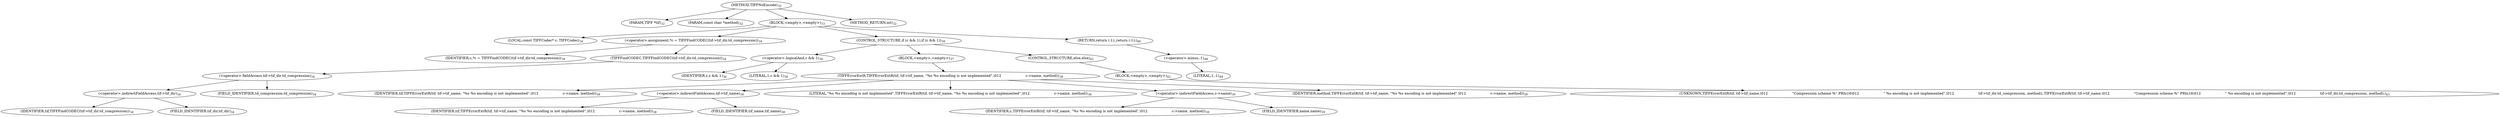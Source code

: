 digraph "TIFFNoEncode" {  
"1702" [label = <(METHOD,TIFFNoEncode)<SUB>32</SUB>> ]
"1703" [label = <(PARAM,TIFF *tif)<SUB>32</SUB>> ]
"1704" [label = <(PARAM,const char *method)<SUB>32</SUB>> ]
"1705" [label = <(BLOCK,&lt;empty&gt;,&lt;empty&gt;)<SUB>33</SUB>> ]
"1706" [label = <(LOCAL,const TIFFCodec* c: TIFFCodec)<SUB>34</SUB>> ]
"1707" [label = <(&lt;operator&gt;.assignment,*c = TIFFFindCODEC(tif-&gt;tif_dir.td_compression))<SUB>34</SUB>> ]
"1708" [label = <(IDENTIFIER,c,*c = TIFFFindCODEC(tif-&gt;tif_dir.td_compression))<SUB>34</SUB>> ]
"1709" [label = <(TIFFFindCODEC,TIFFFindCODEC(tif-&gt;tif_dir.td_compression))<SUB>34</SUB>> ]
"1710" [label = <(&lt;operator&gt;.fieldAccess,tif-&gt;tif_dir.td_compression)<SUB>34</SUB>> ]
"1711" [label = <(&lt;operator&gt;.indirectFieldAccess,tif-&gt;tif_dir)<SUB>34</SUB>> ]
"1712" [label = <(IDENTIFIER,tif,TIFFFindCODEC(tif-&gt;tif_dir.td_compression))<SUB>34</SUB>> ]
"1713" [label = <(FIELD_IDENTIFIER,tif_dir,tif_dir)<SUB>34</SUB>> ]
"1714" [label = <(FIELD_IDENTIFIER,td_compression,td_compression)<SUB>34</SUB>> ]
"1715" [label = <(CONTROL_STRUCTURE,if (c &amp;&amp; 1),if (c &amp;&amp; 1))<SUB>36</SUB>> ]
"1716" [label = <(&lt;operator&gt;.logicalAnd,c &amp;&amp; 1)<SUB>36</SUB>> ]
"1717" [label = <(IDENTIFIER,c,c &amp;&amp; 1)<SUB>36</SUB>> ]
"1718" [label = <(LITERAL,1,c &amp;&amp; 1)<SUB>36</SUB>> ]
"1719" [label = <(BLOCK,&lt;empty&gt;,&lt;empty&gt;)<SUB>37</SUB>> ]
"1720" [label = <(TIFFErrorExtR,TIFFErrorExtR(tif, tif-&gt;tif_name, &quot;%s %s encoding is not implemented&quot;,\012                      c-&gt;name, method))<SUB>38</SUB>> ]
"1721" [label = <(IDENTIFIER,tif,TIFFErrorExtR(tif, tif-&gt;tif_name, &quot;%s %s encoding is not implemented&quot;,\012                      c-&gt;name, method))<SUB>38</SUB>> ]
"1722" [label = <(&lt;operator&gt;.indirectFieldAccess,tif-&gt;tif_name)<SUB>38</SUB>> ]
"1723" [label = <(IDENTIFIER,tif,TIFFErrorExtR(tif, tif-&gt;tif_name, &quot;%s %s encoding is not implemented&quot;,\012                      c-&gt;name, method))<SUB>38</SUB>> ]
"1724" [label = <(FIELD_IDENTIFIER,tif_name,tif_name)<SUB>38</SUB>> ]
"1725" [label = <(LITERAL,&quot;%s %s encoding is not implemented&quot;,TIFFErrorExtR(tif, tif-&gt;tif_name, &quot;%s %s encoding is not implemented&quot;,\012                      c-&gt;name, method))<SUB>38</SUB>> ]
"1726" [label = <(&lt;operator&gt;.indirectFieldAccess,c-&gt;name)<SUB>39</SUB>> ]
"1727" [label = <(IDENTIFIER,c,TIFFErrorExtR(tif, tif-&gt;tif_name, &quot;%s %s encoding is not implemented&quot;,\012                      c-&gt;name, method))<SUB>39</SUB>> ]
"1728" [label = <(FIELD_IDENTIFIER,name,name)<SUB>39</SUB>> ]
"1729" [label = <(IDENTIFIER,method,TIFFErrorExtR(tif, tif-&gt;tif_name, &quot;%s %s encoding is not implemented&quot;,\012                      c-&gt;name, method))<SUB>39</SUB>> ]
"1730" [label = <(CONTROL_STRUCTURE,else,else)<SUB>42</SUB>> ]
"1731" [label = <(BLOCK,&lt;empty&gt;,&lt;empty&gt;)<SUB>42</SUB>> ]
"1732" [label = <(UNKNOWN,TIFFErrorExtR(tif, tif-&gt;tif_name,\012                      &quot;Compression scheme %&quot; PRIu16\012                      &quot; %s encoding is not implemented&quot;,\012                      tif-&gt;tif_dir.td_compression, method);,TIFFErrorExtR(tif, tif-&gt;tif_name,\012                      &quot;Compression scheme %&quot; PRIu16\012                      &quot; %s encoding is not implemented&quot;,\012                      tif-&gt;tif_dir.td_compression, method);)<SUB>43</SUB>> ]
"1733" [label = <(RETURN,return (-1);,return (-1);)<SUB>48</SUB>> ]
"1734" [label = <(&lt;operator&gt;.minus,-1)<SUB>48</SUB>> ]
"1735" [label = <(LITERAL,1,-1)<SUB>48</SUB>> ]
"1736" [label = <(METHOD_RETURN,int)<SUB>32</SUB>> ]
  "1702" -> "1703" 
  "1702" -> "1704" 
  "1702" -> "1705" 
  "1702" -> "1736" 
  "1705" -> "1706" 
  "1705" -> "1707" 
  "1705" -> "1715" 
  "1705" -> "1733" 
  "1707" -> "1708" 
  "1707" -> "1709" 
  "1709" -> "1710" 
  "1710" -> "1711" 
  "1710" -> "1714" 
  "1711" -> "1712" 
  "1711" -> "1713" 
  "1715" -> "1716" 
  "1715" -> "1719" 
  "1715" -> "1730" 
  "1716" -> "1717" 
  "1716" -> "1718" 
  "1719" -> "1720" 
  "1720" -> "1721" 
  "1720" -> "1722" 
  "1720" -> "1725" 
  "1720" -> "1726" 
  "1720" -> "1729" 
  "1722" -> "1723" 
  "1722" -> "1724" 
  "1726" -> "1727" 
  "1726" -> "1728" 
  "1730" -> "1731" 
  "1731" -> "1732" 
  "1733" -> "1734" 
  "1734" -> "1735" 
}
